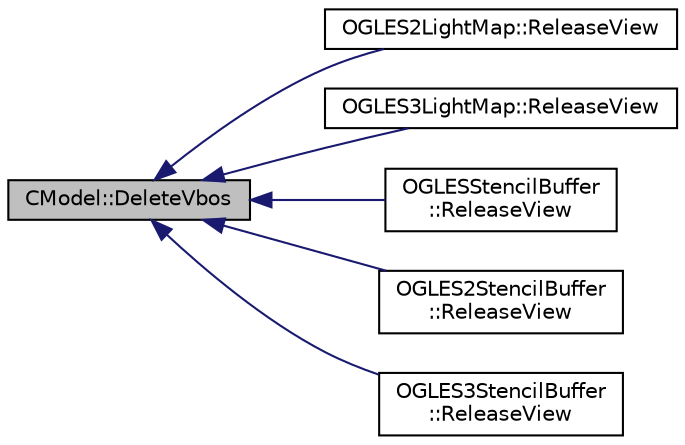 digraph "CModel::DeleteVbos"
{
  edge [fontname="Helvetica",fontsize="10",labelfontname="Helvetica",labelfontsize="10"];
  node [fontname="Helvetica",fontsize="10",shape=record];
  rankdir="LR";
  Node1 [label="CModel::DeleteVbos",height=0.2,width=0.4,color="black", fillcolor="grey75", style="filled", fontcolor="black"];
  Node1 -> Node2 [dir="back",color="midnightblue",fontsize="10",style="solid",fontname="Helvetica"];
  Node2 [label="OGLES2LightMap::ReleaseView",height=0.2,width=0.4,color="black", fillcolor="white", style="filled",URL="$class_o_g_l_e_s2_light_map.html#a987002042458037be2df19f473984ae3"];
  Node1 -> Node3 [dir="back",color="midnightblue",fontsize="10",style="solid",fontname="Helvetica"];
  Node3 [label="OGLES3LightMap::ReleaseView",height=0.2,width=0.4,color="black", fillcolor="white", style="filled",URL="$class_o_g_l_e_s3_light_map.html#abaad822447b987cbf17cb89e8d035b21"];
  Node1 -> Node4 [dir="back",color="midnightblue",fontsize="10",style="solid",fontname="Helvetica"];
  Node4 [label="OGLESStencilBuffer\l::ReleaseView",height=0.2,width=0.4,color="black", fillcolor="white", style="filled",URL="$class_o_g_l_e_s_stencil_buffer.html#a0d28833f8f4908844b7838320e00ca05"];
  Node1 -> Node5 [dir="back",color="midnightblue",fontsize="10",style="solid",fontname="Helvetica"];
  Node5 [label="OGLES2StencilBuffer\l::ReleaseView",height=0.2,width=0.4,color="black", fillcolor="white", style="filled",URL="$class_o_g_l_e_s2_stencil_buffer.html#a6c1ffd6921af57bb68ba2ef5a238bdd5"];
  Node1 -> Node6 [dir="back",color="midnightblue",fontsize="10",style="solid",fontname="Helvetica"];
  Node6 [label="OGLES3StencilBuffer\l::ReleaseView",height=0.2,width=0.4,color="black", fillcolor="white", style="filled",URL="$class_o_g_l_e_s3_stencil_buffer.html#a8c7aead3a329f976e034365fcbae2ca7"];
}
